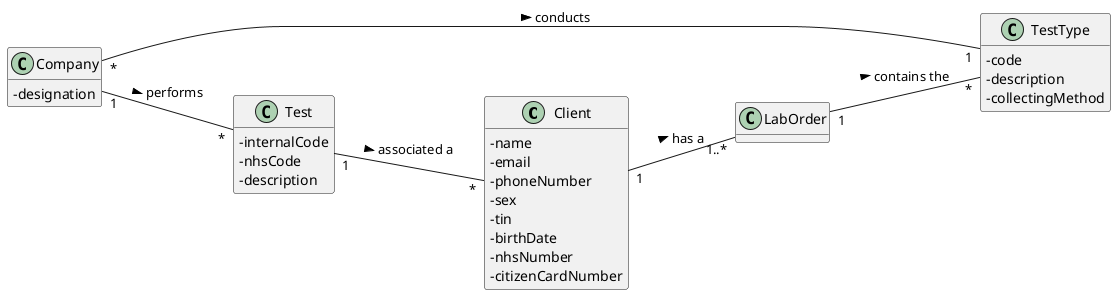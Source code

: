 @startuml
hide methods
left to right direction
skinparam classAttributeIconSize 0


class Client {
   - name
   - email
   - phoneNumber
   - sex
   - tin
   - birthDate
   - nhsNumber
   - citizenCardNumber
}

class LabOrder {
}

class TestType {
  -code
  -description
  -collectingMethod
}

class Company {
  -designation
}

class Test {
  -internalCode
  -nhsCode
  -description
}

Company "1" -- "*" Test : performs >
Test "1" -- "*" Client : associated a >
Client "1" -- "1..*" LabOrder : has a >
LabOrder "1" -- "*" TestType: contains the >
Company "*" -- "1" TestType: conducts >



@enduml